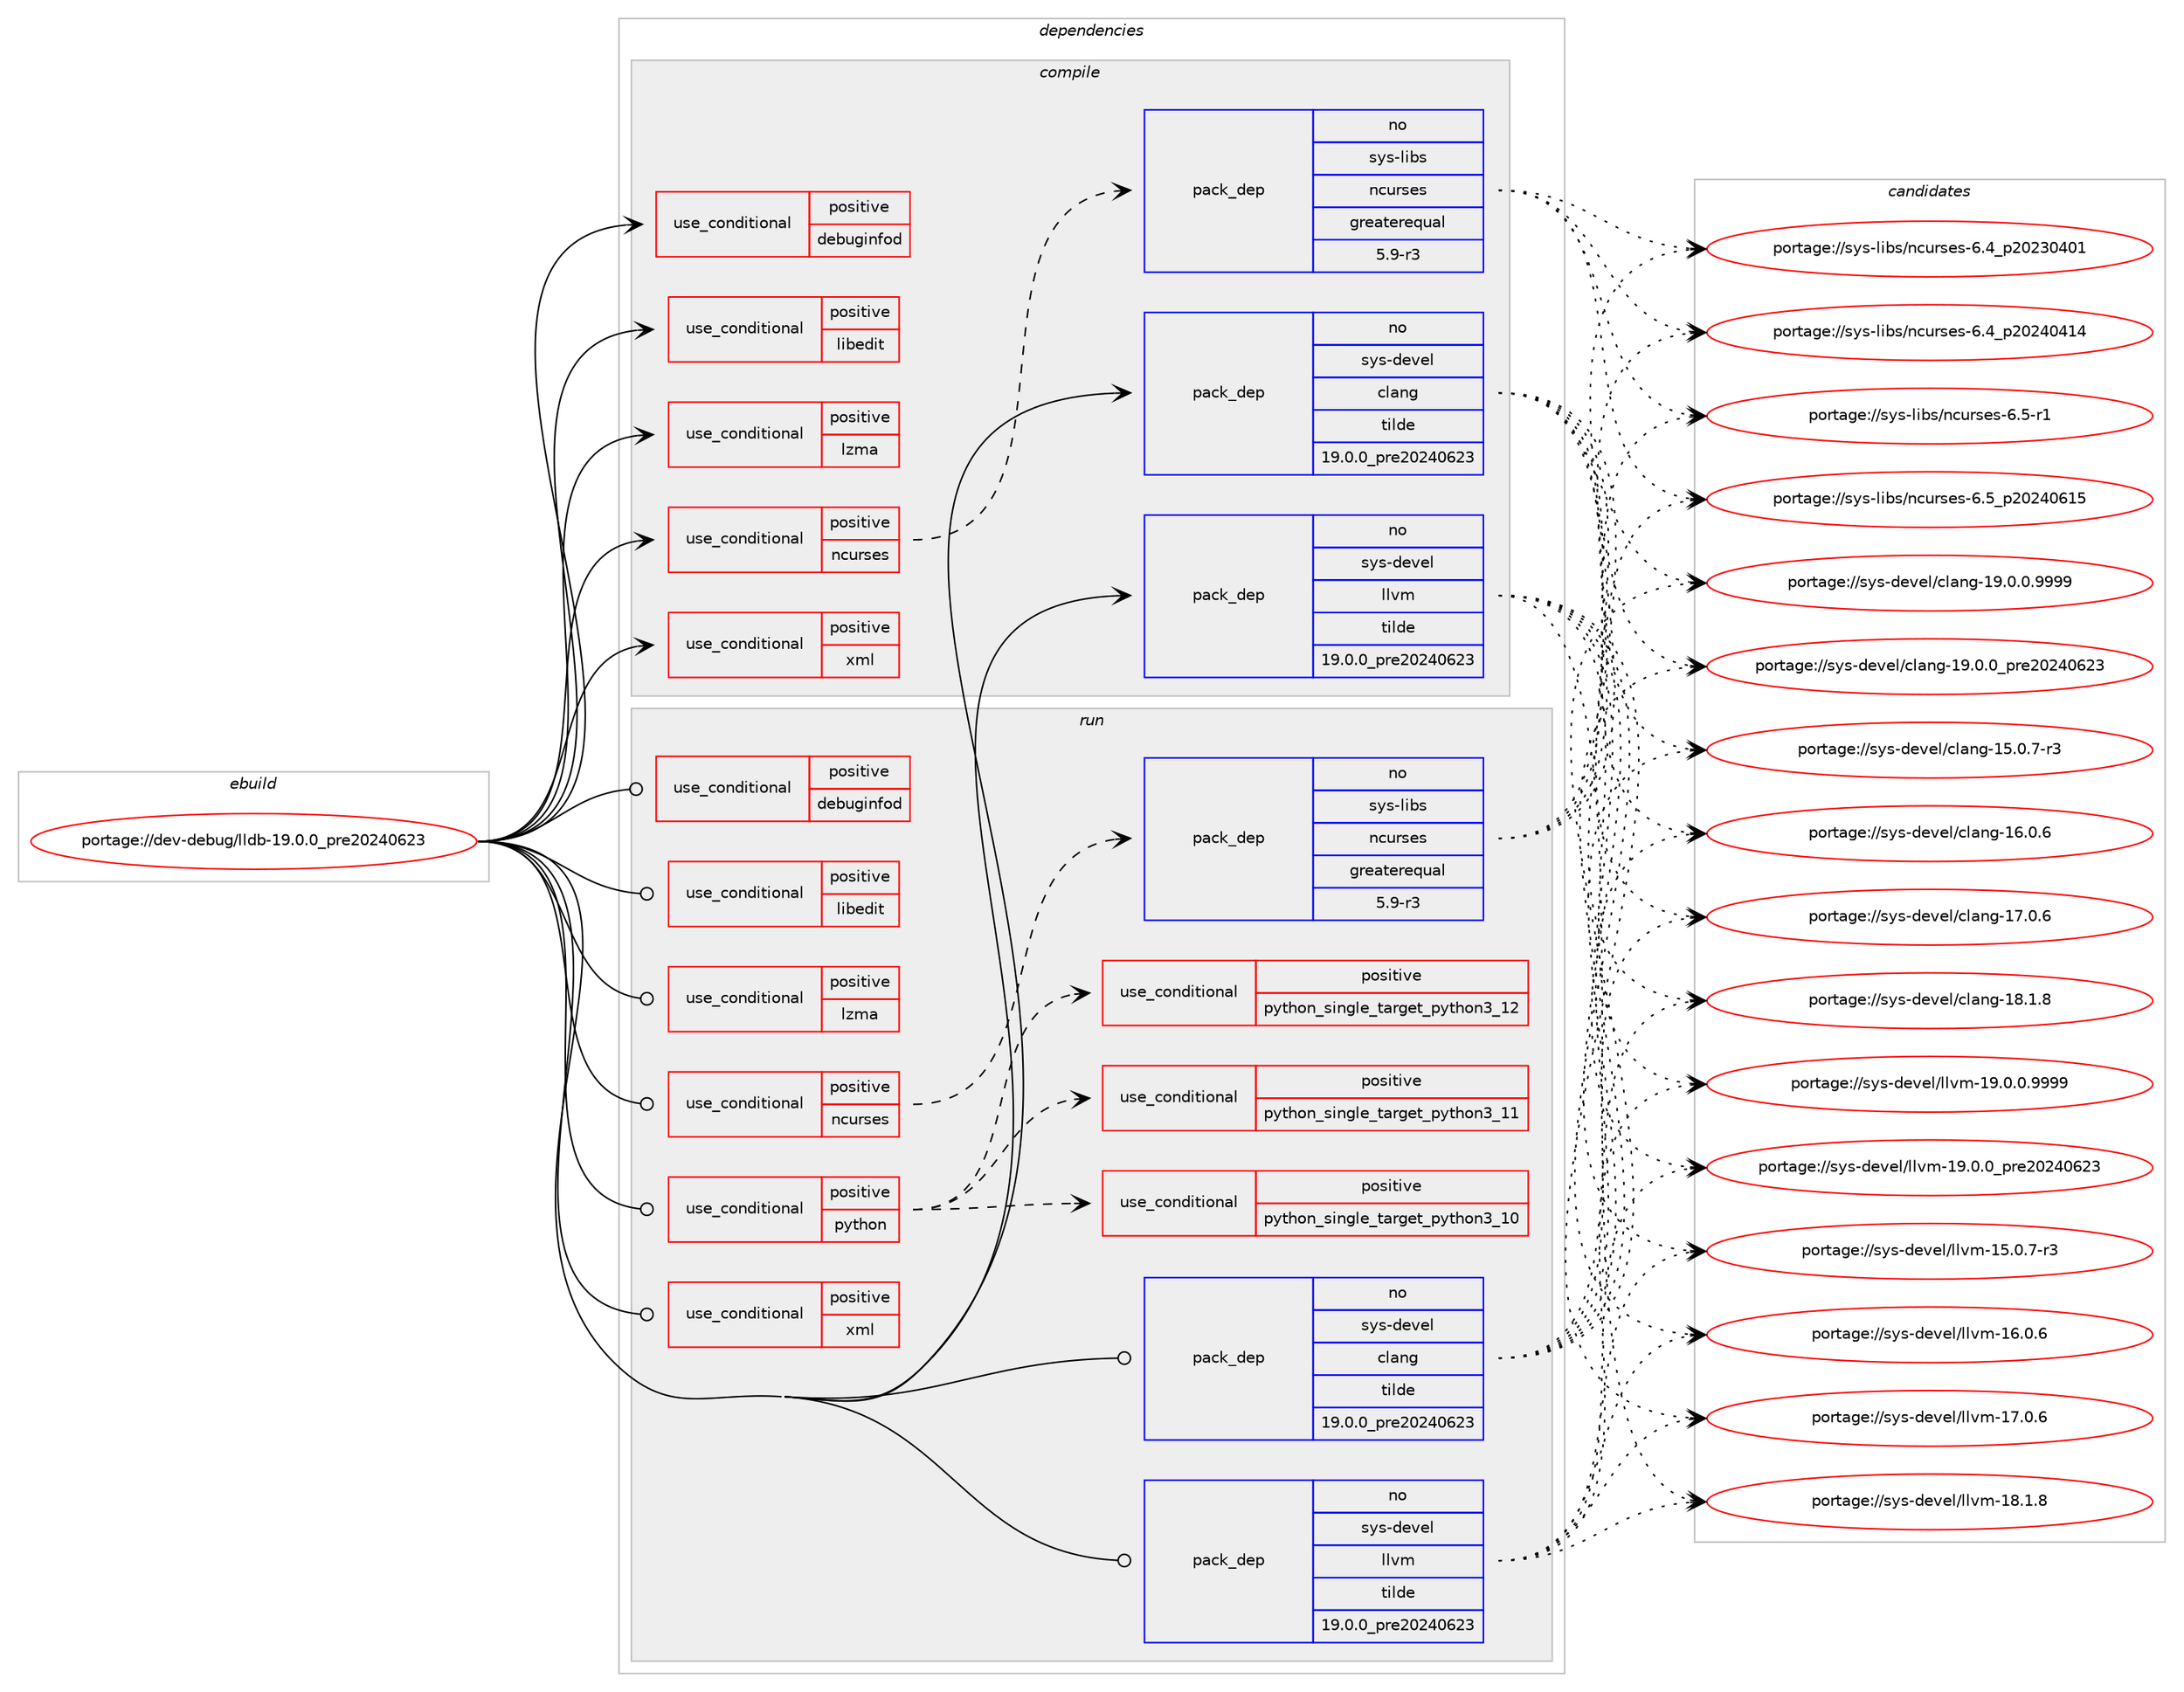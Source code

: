 digraph prolog {

# *************
# Graph options
# *************

newrank=true;
concentrate=true;
compound=true;
graph [rankdir=LR,fontname=Helvetica,fontsize=10,ranksep=1.5];#, ranksep=2.5, nodesep=0.2];
edge  [arrowhead=vee];
node  [fontname=Helvetica,fontsize=10];

# **********
# The ebuild
# **********

subgraph cluster_leftcol {
color=gray;
rank=same;
label=<<i>ebuild</i>>;
id [label="portage://dev-debug/lldb-19.0.0_pre20240623", color=red, width=4, href="../dev-debug/lldb-19.0.0_pre20240623.svg"];
}

# ****************
# The dependencies
# ****************

subgraph cluster_midcol {
color=gray;
label=<<i>dependencies</i>>;
subgraph cluster_compile {
fillcolor="#eeeeee";
style=filled;
label=<<i>compile</i>>;
subgraph cond18623 {
dependency32763 [label=<<TABLE BORDER="0" CELLBORDER="1" CELLSPACING="0" CELLPADDING="4"><TR><TD ROWSPAN="3" CELLPADDING="10">use_conditional</TD></TR><TR><TD>positive</TD></TR><TR><TD>debuginfod</TD></TR></TABLE>>, shape=none, color=red];
# *** BEGIN UNKNOWN DEPENDENCY TYPE (TODO) ***
# dependency32763 -> package_dependency(portage://dev-debug/lldb-19.0.0_pre20240623,install,no,net-misc,curl,none,[,,],any_same_slot,[])
# *** END UNKNOWN DEPENDENCY TYPE (TODO) ***

# *** BEGIN UNKNOWN DEPENDENCY TYPE (TODO) ***
# dependency32763 -> package_dependency(portage://dev-debug/lldb-19.0.0_pre20240623,install,no,dev-cpp,cpp-httplib,none,[,,],any_same_slot,[])
# *** END UNKNOWN DEPENDENCY TYPE (TODO) ***

}
id:e -> dependency32763:w [weight=20,style="solid",arrowhead="vee"];
subgraph cond18624 {
dependency32764 [label=<<TABLE BORDER="0" CELLBORDER="1" CELLSPACING="0" CELLPADDING="4"><TR><TD ROWSPAN="3" CELLPADDING="10">use_conditional</TD></TR><TR><TD>positive</TD></TR><TR><TD>libedit</TD></TR></TABLE>>, shape=none, color=red];
# *** BEGIN UNKNOWN DEPENDENCY TYPE (TODO) ***
# dependency32764 -> package_dependency(portage://dev-debug/lldb-19.0.0_pre20240623,install,no,dev-libs,libedit,none,[,,],[slot(0),equal],[])
# *** END UNKNOWN DEPENDENCY TYPE (TODO) ***

}
id:e -> dependency32764:w [weight=20,style="solid",arrowhead="vee"];
subgraph cond18625 {
dependency32765 [label=<<TABLE BORDER="0" CELLBORDER="1" CELLSPACING="0" CELLPADDING="4"><TR><TD ROWSPAN="3" CELLPADDING="10">use_conditional</TD></TR><TR><TD>positive</TD></TR><TR><TD>lzma</TD></TR></TABLE>>, shape=none, color=red];
# *** BEGIN UNKNOWN DEPENDENCY TYPE (TODO) ***
# dependency32765 -> package_dependency(portage://dev-debug/lldb-19.0.0_pre20240623,install,no,app-arch,xz-utils,none,[,,],any_same_slot,[])
# *** END UNKNOWN DEPENDENCY TYPE (TODO) ***

}
id:e -> dependency32765:w [weight=20,style="solid",arrowhead="vee"];
subgraph cond18626 {
dependency32766 [label=<<TABLE BORDER="0" CELLBORDER="1" CELLSPACING="0" CELLPADDING="4"><TR><TD ROWSPAN="3" CELLPADDING="10">use_conditional</TD></TR><TR><TD>positive</TD></TR><TR><TD>ncurses</TD></TR></TABLE>>, shape=none, color=red];
subgraph pack13218 {
dependency32767 [label=<<TABLE BORDER="0" CELLBORDER="1" CELLSPACING="0" CELLPADDING="4" WIDTH="220"><TR><TD ROWSPAN="6" CELLPADDING="30">pack_dep</TD></TR><TR><TD WIDTH="110">no</TD></TR><TR><TD>sys-libs</TD></TR><TR><TD>ncurses</TD></TR><TR><TD>greaterequal</TD></TR><TR><TD>5.9-r3</TD></TR></TABLE>>, shape=none, color=blue];
}
dependency32766:e -> dependency32767:w [weight=20,style="dashed",arrowhead="vee"];
}
id:e -> dependency32766:w [weight=20,style="solid",arrowhead="vee"];
subgraph cond18627 {
dependency32768 [label=<<TABLE BORDER="0" CELLBORDER="1" CELLSPACING="0" CELLPADDING="4"><TR><TD ROWSPAN="3" CELLPADDING="10">use_conditional</TD></TR><TR><TD>positive</TD></TR><TR><TD>xml</TD></TR></TABLE>>, shape=none, color=red];
# *** BEGIN UNKNOWN DEPENDENCY TYPE (TODO) ***
# dependency32768 -> package_dependency(portage://dev-debug/lldb-19.0.0_pre20240623,install,no,dev-libs,libxml2,none,[,,],any_same_slot,[])
# *** END UNKNOWN DEPENDENCY TYPE (TODO) ***

}
id:e -> dependency32768:w [weight=20,style="solid",arrowhead="vee"];
subgraph pack13219 {
dependency32769 [label=<<TABLE BORDER="0" CELLBORDER="1" CELLSPACING="0" CELLPADDING="4" WIDTH="220"><TR><TD ROWSPAN="6" CELLPADDING="30">pack_dep</TD></TR><TR><TD WIDTH="110">no</TD></TR><TR><TD>sys-devel</TD></TR><TR><TD>clang</TD></TR><TR><TD>tilde</TD></TR><TR><TD>19.0.0_pre20240623</TD></TR></TABLE>>, shape=none, color=blue];
}
id:e -> dependency32769:w [weight=20,style="solid",arrowhead="vee"];
subgraph pack13220 {
dependency32770 [label=<<TABLE BORDER="0" CELLBORDER="1" CELLSPACING="0" CELLPADDING="4" WIDTH="220"><TR><TD ROWSPAN="6" CELLPADDING="30">pack_dep</TD></TR><TR><TD WIDTH="110">no</TD></TR><TR><TD>sys-devel</TD></TR><TR><TD>llvm</TD></TR><TR><TD>tilde</TD></TR><TR><TD>19.0.0_pre20240623</TD></TR></TABLE>>, shape=none, color=blue];
}
id:e -> dependency32770:w [weight=20,style="solid",arrowhead="vee"];
}
subgraph cluster_compileandrun {
fillcolor="#eeeeee";
style=filled;
label=<<i>compile and run</i>>;
}
subgraph cluster_run {
fillcolor="#eeeeee";
style=filled;
label=<<i>run</i>>;
subgraph cond18628 {
dependency32771 [label=<<TABLE BORDER="0" CELLBORDER="1" CELLSPACING="0" CELLPADDING="4"><TR><TD ROWSPAN="3" CELLPADDING="10">use_conditional</TD></TR><TR><TD>positive</TD></TR><TR><TD>debuginfod</TD></TR></TABLE>>, shape=none, color=red];
# *** BEGIN UNKNOWN DEPENDENCY TYPE (TODO) ***
# dependency32771 -> package_dependency(portage://dev-debug/lldb-19.0.0_pre20240623,run,no,net-misc,curl,none,[,,],any_same_slot,[])
# *** END UNKNOWN DEPENDENCY TYPE (TODO) ***

# *** BEGIN UNKNOWN DEPENDENCY TYPE (TODO) ***
# dependency32771 -> package_dependency(portage://dev-debug/lldb-19.0.0_pre20240623,run,no,dev-cpp,cpp-httplib,none,[,,],any_same_slot,[])
# *** END UNKNOWN DEPENDENCY TYPE (TODO) ***

}
id:e -> dependency32771:w [weight=20,style="solid",arrowhead="odot"];
subgraph cond18629 {
dependency32772 [label=<<TABLE BORDER="0" CELLBORDER="1" CELLSPACING="0" CELLPADDING="4"><TR><TD ROWSPAN="3" CELLPADDING="10">use_conditional</TD></TR><TR><TD>positive</TD></TR><TR><TD>libedit</TD></TR></TABLE>>, shape=none, color=red];
# *** BEGIN UNKNOWN DEPENDENCY TYPE (TODO) ***
# dependency32772 -> package_dependency(portage://dev-debug/lldb-19.0.0_pre20240623,run,no,dev-libs,libedit,none,[,,],[slot(0),equal],[])
# *** END UNKNOWN DEPENDENCY TYPE (TODO) ***

}
id:e -> dependency32772:w [weight=20,style="solid",arrowhead="odot"];
subgraph cond18630 {
dependency32773 [label=<<TABLE BORDER="0" CELLBORDER="1" CELLSPACING="0" CELLPADDING="4"><TR><TD ROWSPAN="3" CELLPADDING="10">use_conditional</TD></TR><TR><TD>positive</TD></TR><TR><TD>lzma</TD></TR></TABLE>>, shape=none, color=red];
# *** BEGIN UNKNOWN DEPENDENCY TYPE (TODO) ***
# dependency32773 -> package_dependency(portage://dev-debug/lldb-19.0.0_pre20240623,run,no,app-arch,xz-utils,none,[,,],any_same_slot,[])
# *** END UNKNOWN DEPENDENCY TYPE (TODO) ***

}
id:e -> dependency32773:w [weight=20,style="solid",arrowhead="odot"];
subgraph cond18631 {
dependency32774 [label=<<TABLE BORDER="0" CELLBORDER="1" CELLSPACING="0" CELLPADDING="4"><TR><TD ROWSPAN="3" CELLPADDING="10">use_conditional</TD></TR><TR><TD>positive</TD></TR><TR><TD>ncurses</TD></TR></TABLE>>, shape=none, color=red];
subgraph pack13221 {
dependency32775 [label=<<TABLE BORDER="0" CELLBORDER="1" CELLSPACING="0" CELLPADDING="4" WIDTH="220"><TR><TD ROWSPAN="6" CELLPADDING="30">pack_dep</TD></TR><TR><TD WIDTH="110">no</TD></TR><TR><TD>sys-libs</TD></TR><TR><TD>ncurses</TD></TR><TR><TD>greaterequal</TD></TR><TR><TD>5.9-r3</TD></TR></TABLE>>, shape=none, color=blue];
}
dependency32774:e -> dependency32775:w [weight=20,style="dashed",arrowhead="vee"];
}
id:e -> dependency32774:w [weight=20,style="solid",arrowhead="odot"];
subgraph cond18632 {
dependency32776 [label=<<TABLE BORDER="0" CELLBORDER="1" CELLSPACING="0" CELLPADDING="4"><TR><TD ROWSPAN="3" CELLPADDING="10">use_conditional</TD></TR><TR><TD>positive</TD></TR><TR><TD>python</TD></TR></TABLE>>, shape=none, color=red];
subgraph cond18633 {
dependency32777 [label=<<TABLE BORDER="0" CELLBORDER="1" CELLSPACING="0" CELLPADDING="4"><TR><TD ROWSPAN="3" CELLPADDING="10">use_conditional</TD></TR><TR><TD>positive</TD></TR><TR><TD>python_single_target_python3_10</TD></TR></TABLE>>, shape=none, color=red];
# *** BEGIN UNKNOWN DEPENDENCY TYPE (TODO) ***
# dependency32777 -> package_dependency(portage://dev-debug/lldb-19.0.0_pre20240623,run,no,dev-lang,python,none,[,,],[slot(3.10)],[])
# *** END UNKNOWN DEPENDENCY TYPE (TODO) ***

}
dependency32776:e -> dependency32777:w [weight=20,style="dashed",arrowhead="vee"];
subgraph cond18634 {
dependency32778 [label=<<TABLE BORDER="0" CELLBORDER="1" CELLSPACING="0" CELLPADDING="4"><TR><TD ROWSPAN="3" CELLPADDING="10">use_conditional</TD></TR><TR><TD>positive</TD></TR><TR><TD>python_single_target_python3_11</TD></TR></TABLE>>, shape=none, color=red];
# *** BEGIN UNKNOWN DEPENDENCY TYPE (TODO) ***
# dependency32778 -> package_dependency(portage://dev-debug/lldb-19.0.0_pre20240623,run,no,dev-lang,python,none,[,,],[slot(3.11)],[])
# *** END UNKNOWN DEPENDENCY TYPE (TODO) ***

}
dependency32776:e -> dependency32778:w [weight=20,style="dashed",arrowhead="vee"];
subgraph cond18635 {
dependency32779 [label=<<TABLE BORDER="0" CELLBORDER="1" CELLSPACING="0" CELLPADDING="4"><TR><TD ROWSPAN="3" CELLPADDING="10">use_conditional</TD></TR><TR><TD>positive</TD></TR><TR><TD>python_single_target_python3_12</TD></TR></TABLE>>, shape=none, color=red];
# *** BEGIN UNKNOWN DEPENDENCY TYPE (TODO) ***
# dependency32779 -> package_dependency(portage://dev-debug/lldb-19.0.0_pre20240623,run,no,dev-lang,python,none,[,,],[slot(3.12)],[])
# *** END UNKNOWN DEPENDENCY TYPE (TODO) ***

}
dependency32776:e -> dependency32779:w [weight=20,style="dashed",arrowhead="vee"];
}
id:e -> dependency32776:w [weight=20,style="solid",arrowhead="odot"];
subgraph cond18636 {
dependency32780 [label=<<TABLE BORDER="0" CELLBORDER="1" CELLSPACING="0" CELLPADDING="4"><TR><TD ROWSPAN="3" CELLPADDING="10">use_conditional</TD></TR><TR><TD>positive</TD></TR><TR><TD>xml</TD></TR></TABLE>>, shape=none, color=red];
# *** BEGIN UNKNOWN DEPENDENCY TYPE (TODO) ***
# dependency32780 -> package_dependency(portage://dev-debug/lldb-19.0.0_pre20240623,run,no,dev-libs,libxml2,none,[,,],any_same_slot,[])
# *** END UNKNOWN DEPENDENCY TYPE (TODO) ***

}
id:e -> dependency32780:w [weight=20,style="solid",arrowhead="odot"];
subgraph pack13222 {
dependency32781 [label=<<TABLE BORDER="0" CELLBORDER="1" CELLSPACING="0" CELLPADDING="4" WIDTH="220"><TR><TD ROWSPAN="6" CELLPADDING="30">pack_dep</TD></TR><TR><TD WIDTH="110">no</TD></TR><TR><TD>sys-devel</TD></TR><TR><TD>clang</TD></TR><TR><TD>tilde</TD></TR><TR><TD>19.0.0_pre20240623</TD></TR></TABLE>>, shape=none, color=blue];
}
id:e -> dependency32781:w [weight=20,style="solid",arrowhead="odot"];
subgraph pack13223 {
dependency32782 [label=<<TABLE BORDER="0" CELLBORDER="1" CELLSPACING="0" CELLPADDING="4" WIDTH="220"><TR><TD ROWSPAN="6" CELLPADDING="30">pack_dep</TD></TR><TR><TD WIDTH="110">no</TD></TR><TR><TD>sys-devel</TD></TR><TR><TD>llvm</TD></TR><TR><TD>tilde</TD></TR><TR><TD>19.0.0_pre20240623</TD></TR></TABLE>>, shape=none, color=blue];
}
id:e -> dependency32782:w [weight=20,style="solid",arrowhead="odot"];
}
}

# **************
# The candidates
# **************

subgraph cluster_choices {
rank=same;
color=gray;
label=<<i>candidates</i>>;

subgraph choice13218 {
color=black;
nodesep=1;
choice1151211154510810598115471109911711411510111545544652951125048505148524849 [label="portage://sys-libs/ncurses-6.4_p20230401", color=red, width=4,href="../sys-libs/ncurses-6.4_p20230401.svg"];
choice1151211154510810598115471109911711411510111545544652951125048505248524952 [label="portage://sys-libs/ncurses-6.4_p20240414", color=red, width=4,href="../sys-libs/ncurses-6.4_p20240414.svg"];
choice11512111545108105981154711099117114115101115455446534511449 [label="portage://sys-libs/ncurses-6.5-r1", color=red, width=4,href="../sys-libs/ncurses-6.5-r1.svg"];
choice1151211154510810598115471109911711411510111545544653951125048505248544953 [label="portage://sys-libs/ncurses-6.5_p20240615", color=red, width=4,href="../sys-libs/ncurses-6.5_p20240615.svg"];
dependency32767:e -> choice1151211154510810598115471109911711411510111545544652951125048505148524849:w [style=dotted,weight="100"];
dependency32767:e -> choice1151211154510810598115471109911711411510111545544652951125048505248524952:w [style=dotted,weight="100"];
dependency32767:e -> choice11512111545108105981154711099117114115101115455446534511449:w [style=dotted,weight="100"];
dependency32767:e -> choice1151211154510810598115471109911711411510111545544653951125048505248544953:w [style=dotted,weight="100"];
}
subgraph choice13219 {
color=black;
nodesep=1;
choice11512111545100101118101108479910897110103454953464846554511451 [label="portage://sys-devel/clang-15.0.7-r3", color=red, width=4,href="../sys-devel/clang-15.0.7-r3.svg"];
choice1151211154510010111810110847991089711010345495446484654 [label="portage://sys-devel/clang-16.0.6", color=red, width=4,href="../sys-devel/clang-16.0.6.svg"];
choice1151211154510010111810110847991089711010345495546484654 [label="portage://sys-devel/clang-17.0.6", color=red, width=4,href="../sys-devel/clang-17.0.6.svg"];
choice1151211154510010111810110847991089711010345495646494656 [label="portage://sys-devel/clang-18.1.8", color=red, width=4,href="../sys-devel/clang-18.1.8.svg"];
choice11512111545100101118101108479910897110103454957464846484657575757 [label="portage://sys-devel/clang-19.0.0.9999", color=red, width=4,href="../sys-devel/clang-19.0.0.9999.svg"];
choice1151211154510010111810110847991089711010345495746484648951121141015048505248545051 [label="portage://sys-devel/clang-19.0.0_pre20240623", color=red, width=4,href="../sys-devel/clang-19.0.0_pre20240623.svg"];
dependency32769:e -> choice11512111545100101118101108479910897110103454953464846554511451:w [style=dotted,weight="100"];
dependency32769:e -> choice1151211154510010111810110847991089711010345495446484654:w [style=dotted,weight="100"];
dependency32769:e -> choice1151211154510010111810110847991089711010345495546484654:w [style=dotted,weight="100"];
dependency32769:e -> choice1151211154510010111810110847991089711010345495646494656:w [style=dotted,weight="100"];
dependency32769:e -> choice11512111545100101118101108479910897110103454957464846484657575757:w [style=dotted,weight="100"];
dependency32769:e -> choice1151211154510010111810110847991089711010345495746484648951121141015048505248545051:w [style=dotted,weight="100"];
}
subgraph choice13220 {
color=black;
nodesep=1;
choice1151211154510010111810110847108108118109454953464846554511451 [label="portage://sys-devel/llvm-15.0.7-r3", color=red, width=4,href="../sys-devel/llvm-15.0.7-r3.svg"];
choice115121115451001011181011084710810811810945495446484654 [label="portage://sys-devel/llvm-16.0.6", color=red, width=4,href="../sys-devel/llvm-16.0.6.svg"];
choice115121115451001011181011084710810811810945495546484654 [label="portage://sys-devel/llvm-17.0.6", color=red, width=4,href="../sys-devel/llvm-17.0.6.svg"];
choice115121115451001011181011084710810811810945495646494656 [label="portage://sys-devel/llvm-18.1.8", color=red, width=4,href="../sys-devel/llvm-18.1.8.svg"];
choice1151211154510010111810110847108108118109454957464846484657575757 [label="portage://sys-devel/llvm-19.0.0.9999", color=red, width=4,href="../sys-devel/llvm-19.0.0.9999.svg"];
choice115121115451001011181011084710810811810945495746484648951121141015048505248545051 [label="portage://sys-devel/llvm-19.0.0_pre20240623", color=red, width=4,href="../sys-devel/llvm-19.0.0_pre20240623.svg"];
dependency32770:e -> choice1151211154510010111810110847108108118109454953464846554511451:w [style=dotted,weight="100"];
dependency32770:e -> choice115121115451001011181011084710810811810945495446484654:w [style=dotted,weight="100"];
dependency32770:e -> choice115121115451001011181011084710810811810945495546484654:w [style=dotted,weight="100"];
dependency32770:e -> choice115121115451001011181011084710810811810945495646494656:w [style=dotted,weight="100"];
dependency32770:e -> choice1151211154510010111810110847108108118109454957464846484657575757:w [style=dotted,weight="100"];
dependency32770:e -> choice115121115451001011181011084710810811810945495746484648951121141015048505248545051:w [style=dotted,weight="100"];
}
subgraph choice13221 {
color=black;
nodesep=1;
choice1151211154510810598115471109911711411510111545544652951125048505148524849 [label="portage://sys-libs/ncurses-6.4_p20230401", color=red, width=4,href="../sys-libs/ncurses-6.4_p20230401.svg"];
choice1151211154510810598115471109911711411510111545544652951125048505248524952 [label="portage://sys-libs/ncurses-6.4_p20240414", color=red, width=4,href="../sys-libs/ncurses-6.4_p20240414.svg"];
choice11512111545108105981154711099117114115101115455446534511449 [label="portage://sys-libs/ncurses-6.5-r1", color=red, width=4,href="../sys-libs/ncurses-6.5-r1.svg"];
choice1151211154510810598115471109911711411510111545544653951125048505248544953 [label="portage://sys-libs/ncurses-6.5_p20240615", color=red, width=4,href="../sys-libs/ncurses-6.5_p20240615.svg"];
dependency32775:e -> choice1151211154510810598115471109911711411510111545544652951125048505148524849:w [style=dotted,weight="100"];
dependency32775:e -> choice1151211154510810598115471109911711411510111545544652951125048505248524952:w [style=dotted,weight="100"];
dependency32775:e -> choice11512111545108105981154711099117114115101115455446534511449:w [style=dotted,weight="100"];
dependency32775:e -> choice1151211154510810598115471109911711411510111545544653951125048505248544953:w [style=dotted,weight="100"];
}
subgraph choice13222 {
color=black;
nodesep=1;
choice11512111545100101118101108479910897110103454953464846554511451 [label="portage://sys-devel/clang-15.0.7-r3", color=red, width=4,href="../sys-devel/clang-15.0.7-r3.svg"];
choice1151211154510010111810110847991089711010345495446484654 [label="portage://sys-devel/clang-16.0.6", color=red, width=4,href="../sys-devel/clang-16.0.6.svg"];
choice1151211154510010111810110847991089711010345495546484654 [label="portage://sys-devel/clang-17.0.6", color=red, width=4,href="../sys-devel/clang-17.0.6.svg"];
choice1151211154510010111810110847991089711010345495646494656 [label="portage://sys-devel/clang-18.1.8", color=red, width=4,href="../sys-devel/clang-18.1.8.svg"];
choice11512111545100101118101108479910897110103454957464846484657575757 [label="portage://sys-devel/clang-19.0.0.9999", color=red, width=4,href="../sys-devel/clang-19.0.0.9999.svg"];
choice1151211154510010111810110847991089711010345495746484648951121141015048505248545051 [label="portage://sys-devel/clang-19.0.0_pre20240623", color=red, width=4,href="../sys-devel/clang-19.0.0_pre20240623.svg"];
dependency32781:e -> choice11512111545100101118101108479910897110103454953464846554511451:w [style=dotted,weight="100"];
dependency32781:e -> choice1151211154510010111810110847991089711010345495446484654:w [style=dotted,weight="100"];
dependency32781:e -> choice1151211154510010111810110847991089711010345495546484654:w [style=dotted,weight="100"];
dependency32781:e -> choice1151211154510010111810110847991089711010345495646494656:w [style=dotted,weight="100"];
dependency32781:e -> choice11512111545100101118101108479910897110103454957464846484657575757:w [style=dotted,weight="100"];
dependency32781:e -> choice1151211154510010111810110847991089711010345495746484648951121141015048505248545051:w [style=dotted,weight="100"];
}
subgraph choice13223 {
color=black;
nodesep=1;
choice1151211154510010111810110847108108118109454953464846554511451 [label="portage://sys-devel/llvm-15.0.7-r3", color=red, width=4,href="../sys-devel/llvm-15.0.7-r3.svg"];
choice115121115451001011181011084710810811810945495446484654 [label="portage://sys-devel/llvm-16.0.6", color=red, width=4,href="../sys-devel/llvm-16.0.6.svg"];
choice115121115451001011181011084710810811810945495546484654 [label="portage://sys-devel/llvm-17.0.6", color=red, width=4,href="../sys-devel/llvm-17.0.6.svg"];
choice115121115451001011181011084710810811810945495646494656 [label="portage://sys-devel/llvm-18.1.8", color=red, width=4,href="../sys-devel/llvm-18.1.8.svg"];
choice1151211154510010111810110847108108118109454957464846484657575757 [label="portage://sys-devel/llvm-19.0.0.9999", color=red, width=4,href="../sys-devel/llvm-19.0.0.9999.svg"];
choice115121115451001011181011084710810811810945495746484648951121141015048505248545051 [label="portage://sys-devel/llvm-19.0.0_pre20240623", color=red, width=4,href="../sys-devel/llvm-19.0.0_pre20240623.svg"];
dependency32782:e -> choice1151211154510010111810110847108108118109454953464846554511451:w [style=dotted,weight="100"];
dependency32782:e -> choice115121115451001011181011084710810811810945495446484654:w [style=dotted,weight="100"];
dependency32782:e -> choice115121115451001011181011084710810811810945495546484654:w [style=dotted,weight="100"];
dependency32782:e -> choice115121115451001011181011084710810811810945495646494656:w [style=dotted,weight="100"];
dependency32782:e -> choice1151211154510010111810110847108108118109454957464846484657575757:w [style=dotted,weight="100"];
dependency32782:e -> choice115121115451001011181011084710810811810945495746484648951121141015048505248545051:w [style=dotted,weight="100"];
}
}

}
